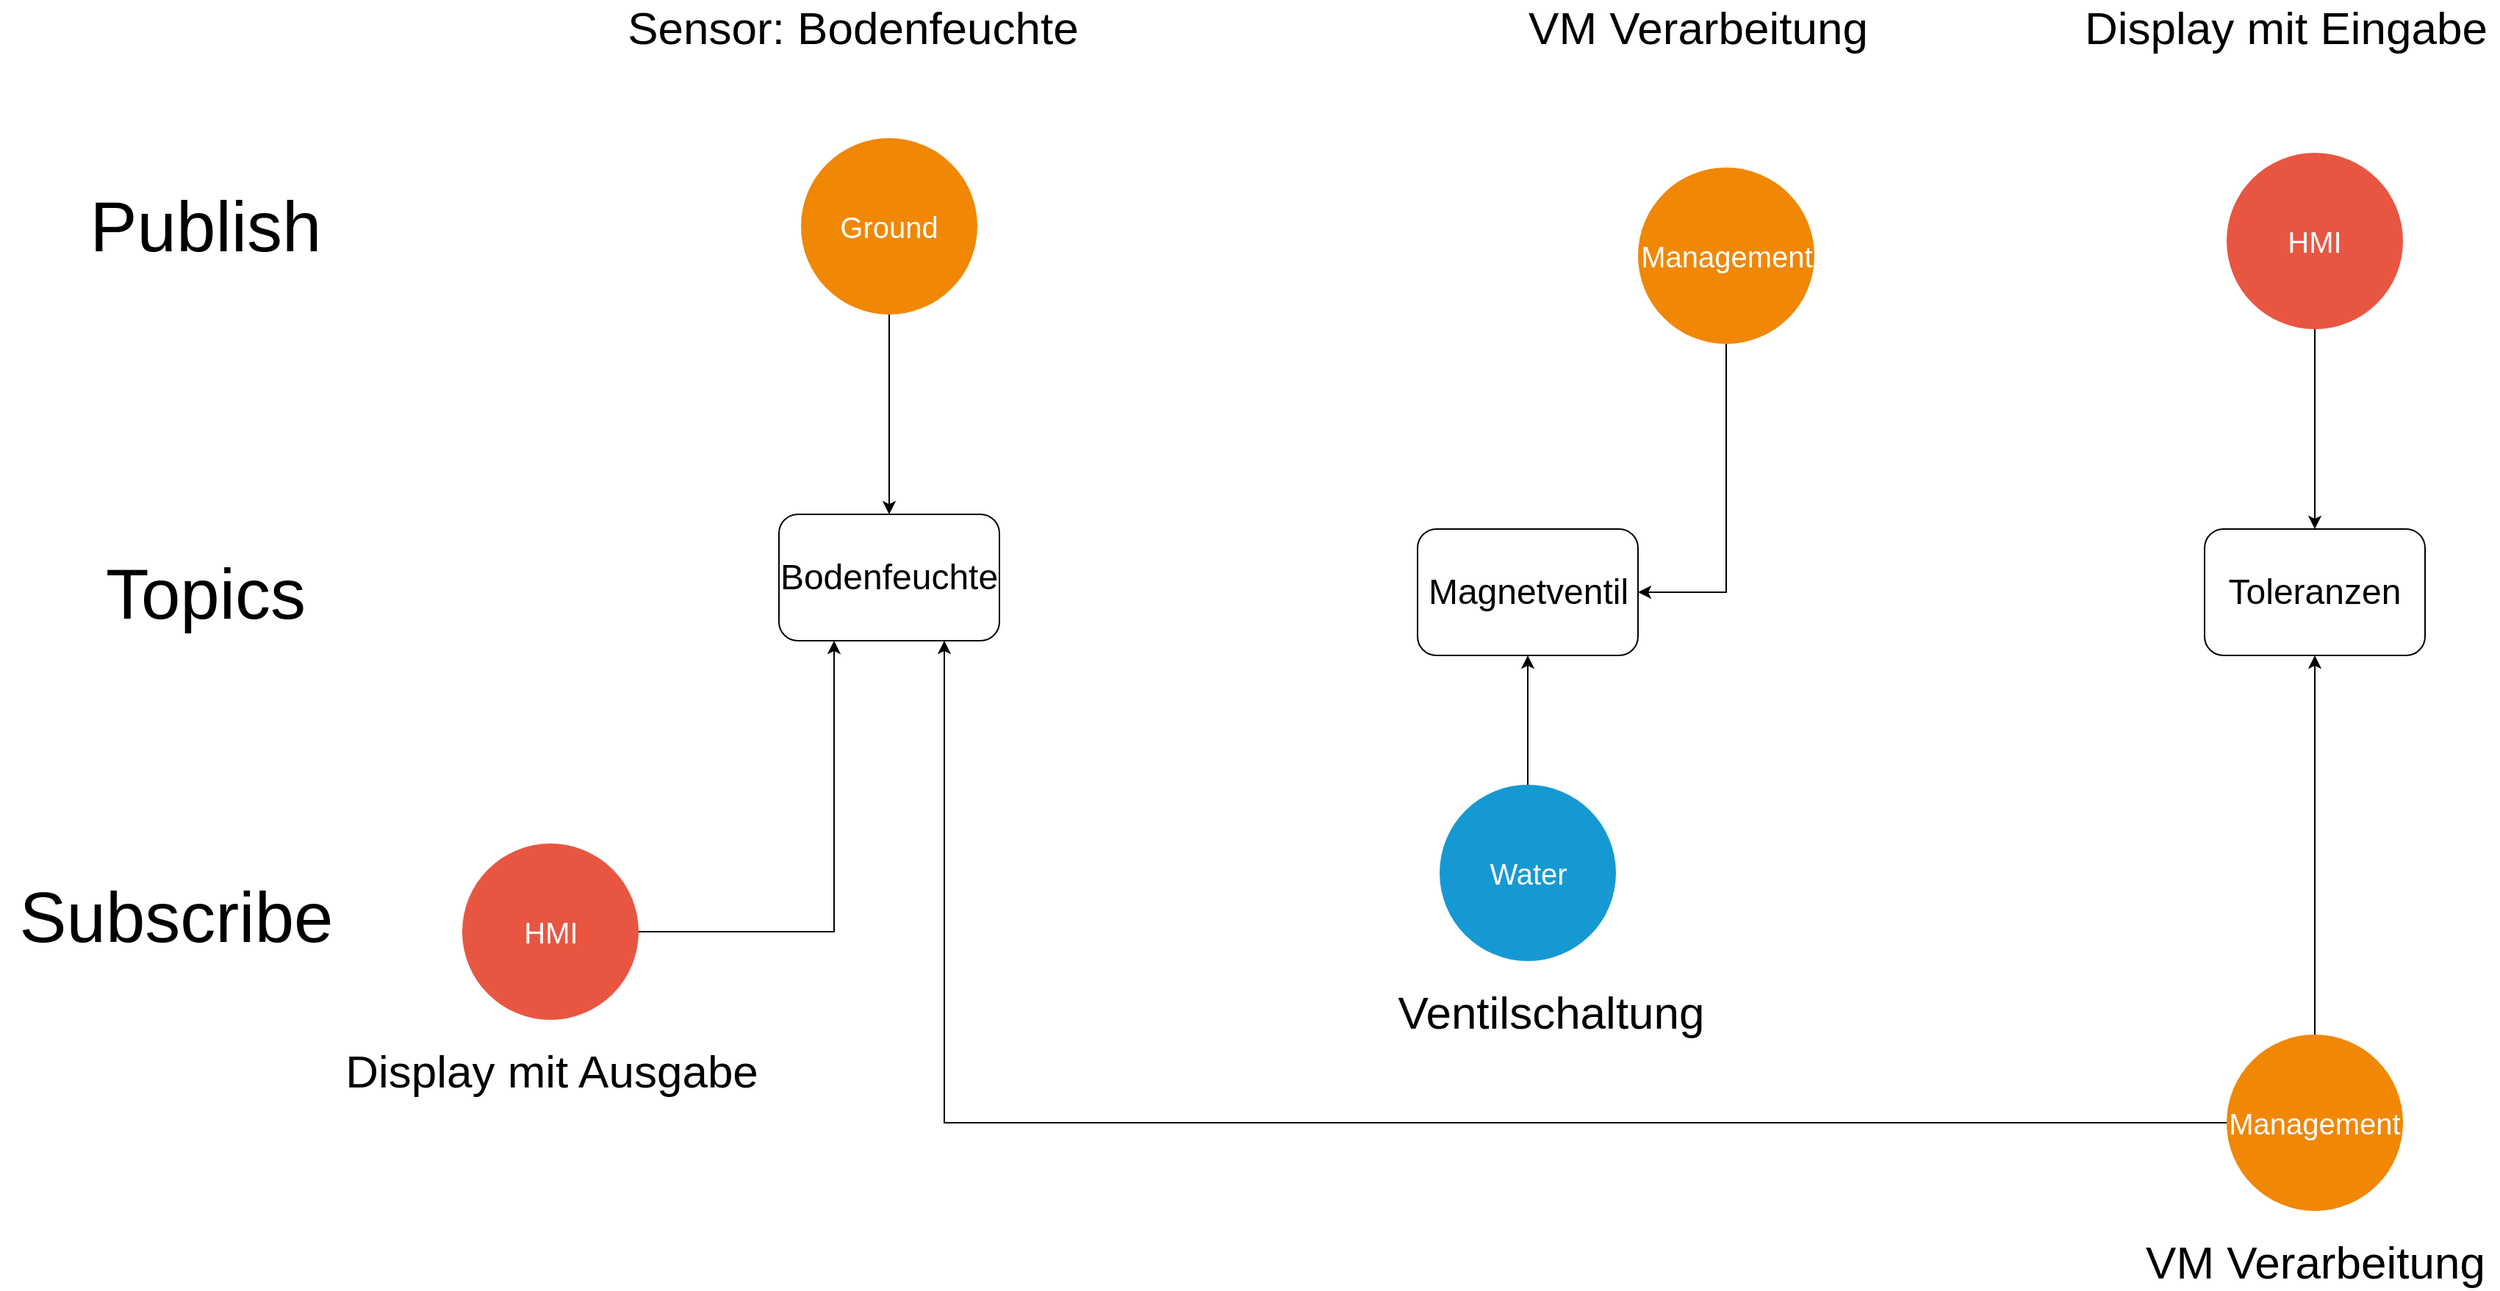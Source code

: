 <mxfile version="15.4.0" type="device"><diagram id="6a731a19-8d31-9384-78a2-239565b7b9f0" name="Page-1"><mxGraphModel dx="1810" dy="1560" grid="1" gridSize="10" guides="1" tooltips="1" connect="1" arrows="1" fold="1" page="1" pageScale="1" pageWidth="1169" pageHeight="827" background="none" math="0" shadow="0"><root><mxCell id="0"/><mxCell id="1" parent="0"/><mxCell id="-XQAti4A2XOzNkV7weJt-1357" style="edgeStyle=orthogonalEdgeStyle;rounded=0;orthogonalLoop=1;jettySize=auto;html=1;entryX=0.5;entryY=0;entryDx=0;entryDy=0;" parent="1" source="1351" target="c_k1VmWnNJ4SqKrowzxm-1548" edge="1"><mxGeometry relative="1" as="geometry"/></mxCell><mxCell id="1351" value="Ground&lt;br&gt;" style="ellipse;whiteSpace=wrap;html=1;shadow=0;fontFamily=Helvetica;fontSize=20;fontColor=#FFFFFF;align=center;strokeWidth=3;fillColor=#F08705;strokeColor=none;gradientColor=none;" parent="1" vertex="1"><mxGeometry x="825" y="510" width="120" height="120" as="geometry"/></mxCell><mxCell id="-XQAti4A2XOzNkV7weJt-1359" style="edgeStyle=orthogonalEdgeStyle;rounded=0;orthogonalLoop=1;jettySize=auto;html=1;entryX=1;entryY=0.5;entryDx=0;entryDy=0;" parent="1" source="1355" target="c_k1VmWnNJ4SqKrowzxm-1562" edge="1"><mxGeometry relative="1" as="geometry"/></mxCell><mxCell id="1355" value="Management" style="ellipse;whiteSpace=wrap;html=1;shadow=0;fontFamily=Helvetica;fontSize=20;fontColor=#FFFFFF;align=center;strokeWidth=3;fillColor=#F08705;strokeColor=none;" parent="1" vertex="1"><mxGeometry x="1394.5" y="530" width="120" height="120" as="geometry"/></mxCell><mxCell id="-XQAti4A2XOzNkV7weJt-1368" style="edgeStyle=orthogonalEdgeStyle;rounded=0;orthogonalLoop=1;jettySize=auto;html=1;exitX=0.5;exitY=1;exitDx=0;exitDy=0;entryX=0.5;entryY=0;entryDx=0;entryDy=0;" parent="1" source="1356" target="c_k1VmWnNJ4SqKrowzxm-1561" edge="1"><mxGeometry relative="1" as="geometry"/></mxCell><mxCell id="1356" value="HMI" style="ellipse;whiteSpace=wrap;html=1;shadow=0;fontFamily=Helvetica;fontSize=20;fontColor=#FFFFFF;align=center;strokeWidth=3;fillColor=#E85642;strokeColor=none;" parent="1" vertex="1"><mxGeometry x="1795" y="520" width="120" height="120" as="geometry"/></mxCell><mxCell id="-XQAti4A2XOzNkV7weJt-1366" style="edgeStyle=orthogonalEdgeStyle;rounded=0;orthogonalLoop=1;jettySize=auto;html=1;exitX=0.5;exitY=0;exitDx=0;exitDy=0;" parent="1" source="c_k1VmWnNJ4SqKrowzxm-1546" target="c_k1VmWnNJ4SqKrowzxm-1561" edge="1"><mxGeometry relative="1" as="geometry"/></mxCell><mxCell id="zCvgR14-GZ0Q8yK9jMaz-1361" style="edgeStyle=orthogonalEdgeStyle;rounded=0;orthogonalLoop=1;jettySize=auto;html=1;exitX=0;exitY=0.5;exitDx=0;exitDy=0;entryX=0.75;entryY=1;entryDx=0;entryDy=0;" edge="1" parent="1" source="c_k1VmWnNJ4SqKrowzxm-1546" target="c_k1VmWnNJ4SqKrowzxm-1548"><mxGeometry relative="1" as="geometry"/></mxCell><mxCell id="c_k1VmWnNJ4SqKrowzxm-1546" value="Management" style="ellipse;whiteSpace=wrap;html=1;shadow=0;fontFamily=Helvetica;fontSize=20;fontColor=#FFFFFF;align=center;strokeWidth=3;fillColor=#F08705;strokeColor=none;" parent="1" vertex="1"><mxGeometry x="1795" y="1120" width="120" height="120" as="geometry"/></mxCell><mxCell id="-XQAti4A2XOzNkV7weJt-1360" style="edgeStyle=orthogonalEdgeStyle;rounded=0;orthogonalLoop=1;jettySize=auto;html=1;entryX=0.25;entryY=1;entryDx=0;entryDy=0;" parent="1" source="c_k1VmWnNJ4SqKrowzxm-1547" target="c_k1VmWnNJ4SqKrowzxm-1548" edge="1"><mxGeometry relative="1" as="geometry"/></mxCell><mxCell id="c_k1VmWnNJ4SqKrowzxm-1547" value="HMI" style="ellipse;whiteSpace=wrap;html=1;shadow=0;fontFamily=Helvetica;fontSize=20;fontColor=#FFFFFF;align=center;strokeWidth=3;fillColor=#E85642;strokeColor=none;" parent="1" vertex="1"><mxGeometry x="594.5" y="990" width="120" height="120" as="geometry"/></mxCell><mxCell id="c_k1VmWnNJ4SqKrowzxm-1548" value="&lt;font style=&quot;font-size: 24px&quot;&gt;Bodenfeuchte&lt;/font&gt;" style="rounded=1;whiteSpace=wrap;html=1;" parent="1" vertex="1"><mxGeometry x="810" y="766" width="150" height="86" as="geometry"/></mxCell><mxCell id="c_k1VmWnNJ4SqKrowzxm-1550" value="&lt;font style=&quot;font-size: 48px&quot;&gt;Topics&lt;/font&gt;" style="text;html=1;strokeColor=none;fillColor=none;align=center;verticalAlign=middle;whiteSpace=wrap;rounded=0;" parent="1" vertex="1"><mxGeometry x="300" y="780" width="240" height="80" as="geometry"/></mxCell><mxCell id="c_k1VmWnNJ4SqKrowzxm-1552" value="&lt;font style=&quot;font-size: 48px&quot;&gt;Subscribe&lt;/font&gt;" style="text;html=1;strokeColor=none;fillColor=none;align=center;verticalAlign=middle;whiteSpace=wrap;rounded=0;" parent="1" vertex="1"><mxGeometry x="280" y="1000" width="240" height="80" as="geometry"/></mxCell><mxCell id="c_k1VmWnNJ4SqKrowzxm-1554" value="&lt;font style=&quot;font-size: 48px&quot;&gt;Publish&lt;/font&gt;" style="text;html=1;strokeColor=none;fillColor=none;align=center;verticalAlign=middle;whiteSpace=wrap;rounded=0;" parent="1" vertex="1"><mxGeometry x="300" y="530" width="240" height="80" as="geometry"/></mxCell><mxCell id="c_k1VmWnNJ4SqKrowzxm-1561" value="&lt;span style=&quot;font-size: 24px&quot;&gt;Toleranzen&lt;/span&gt;" style="rounded=1;whiteSpace=wrap;html=1;" parent="1" vertex="1"><mxGeometry x="1780" y="776" width="150" height="86" as="geometry"/></mxCell><mxCell id="c_k1VmWnNJ4SqKrowzxm-1562" value="&lt;font style=&quot;font-size: 24px&quot;&gt;Magnetventil&lt;/font&gt;" style="rounded=1;whiteSpace=wrap;html=1;" parent="1" vertex="1"><mxGeometry x="1244.5" y="776" width="150" height="86" as="geometry"/></mxCell><mxCell id="-XQAti4A2XOzNkV7weJt-1361" value="&lt;font style=&quot;font-size: 31px&quot;&gt;Sensor: Bodenfeuchte&lt;/font&gt;" style="text;html=1;align=center;verticalAlign=middle;resizable=0;points=[];autosize=1;strokeColor=none;fillColor=none;" parent="1" vertex="1"><mxGeometry x="700" y="420" width="320" height="30" as="geometry"/></mxCell><mxCell id="-XQAti4A2XOzNkV7weJt-1362" value="&lt;font style=&quot;font-size: 31px&quot;&gt;Display mit Eingabe&lt;/font&gt;" style="text;html=1;align=center;verticalAlign=middle;resizable=0;points=[];autosize=1;strokeColor=none;fillColor=none;" parent="1" vertex="1"><mxGeometry x="1690" y="420" width="290" height="30" as="geometry"/></mxCell><mxCell id="-XQAti4A2XOzNkV7weJt-1363" value="&lt;font style=&quot;font-size: 31px&quot;&gt;VM Verarbeitung&lt;/font&gt;" style="text;html=1;align=center;verticalAlign=middle;resizable=0;points=[];autosize=1;strokeColor=none;fillColor=none;" parent="1" vertex="1"><mxGeometry x="1310" y="420" width="250" height="30" as="geometry"/></mxCell><mxCell id="-XQAti4A2XOzNkV7weJt-1364" value="&lt;font style=&quot;font-size: 31px&quot;&gt;Display mit Ausgabe&lt;/font&gt;" style="text;html=1;align=center;verticalAlign=middle;resizable=0;points=[];autosize=1;strokeColor=none;fillColor=none;" parent="1" vertex="1"><mxGeometry x="504.5" y="1130" width="300" height="30" as="geometry"/></mxCell><mxCell id="-XQAti4A2XOzNkV7weJt-1365" value="&lt;font style=&quot;font-size: 31px&quot;&gt;VM Verarbeitung&lt;/font&gt;" style="text;html=1;align=center;verticalAlign=middle;resizable=0;points=[];autosize=1;strokeColor=none;fillColor=none;" parent="1" vertex="1"><mxGeometry x="1730" y="1260" width="250" height="30" as="geometry"/></mxCell><mxCell id="zCvgR14-GZ0Q8yK9jMaz-1360" style="edgeStyle=orthogonalEdgeStyle;rounded=0;orthogonalLoop=1;jettySize=auto;html=1;exitX=0.5;exitY=0;exitDx=0;exitDy=0;" edge="1" parent="1" source="zCvgR14-GZ0Q8yK9jMaz-1356" target="c_k1VmWnNJ4SqKrowzxm-1562"><mxGeometry relative="1" as="geometry"/></mxCell><mxCell id="zCvgR14-GZ0Q8yK9jMaz-1356" value="Water" style="ellipse;whiteSpace=wrap;html=1;shadow=0;fontFamily=Helvetica;fontSize=20;fontColor=#FFFFFF;align=center;strokeWidth=3;fillColor=#1699D3;strokeColor=none;" vertex="1" parent="1"><mxGeometry x="1259.5" y="950" width="120" height="120" as="geometry"/></mxCell><mxCell id="zCvgR14-GZ0Q8yK9jMaz-1362" value="&lt;font style=&quot;font-size: 31px&quot;&gt;Ventilschaltung&lt;/font&gt;" style="text;html=1;align=center;verticalAlign=middle;resizable=0;points=[];autosize=1;strokeColor=none;fillColor=none;" vertex="1" parent="1"><mxGeometry x="1225" y="1090" width="220" height="30" as="geometry"/></mxCell></root></mxGraphModel></diagram></mxfile>